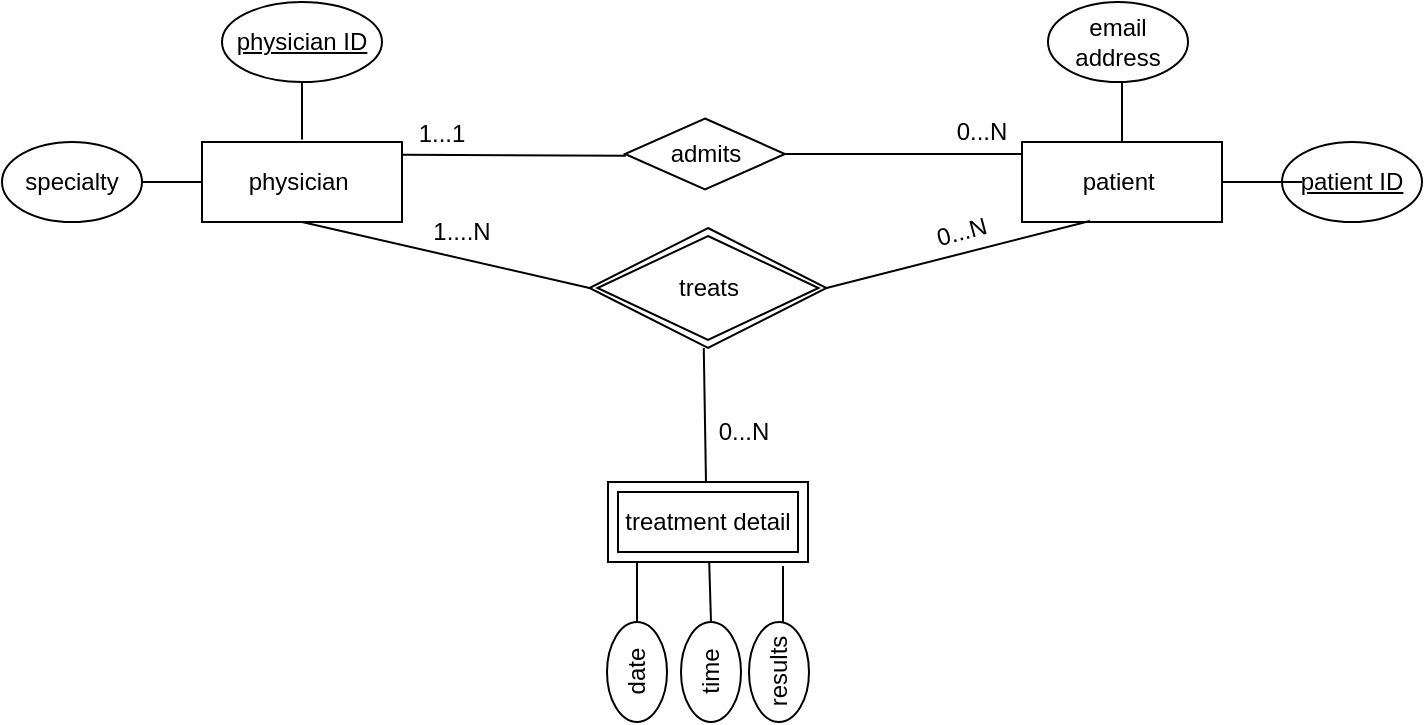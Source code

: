 <mxfile version="16.5.3" type="github">
  <diagram id="R2lEEEUBdFMjLlhIrx00" name="Page-1">
    <mxGraphModel dx="1071" dy="688" grid="1" gridSize="10" guides="1" tooltips="1" connect="1" arrows="1" fold="1" page="1" pageScale="1" pageWidth="850" pageHeight="1100" math="0" shadow="0" extFonts="Permanent Marker^https://fonts.googleapis.com/css?family=Permanent+Marker">
      <root>
        <mxCell id="0" />
        <mxCell id="1" parent="0" />
        <mxCell id="fERCEWIXjoUG0clLVFIn-1" value="physician&amp;nbsp;" style="rounded=0;whiteSpace=wrap;html=1;" vertex="1" parent="1">
          <mxGeometry x="150" y="90" width="100" height="40" as="geometry" />
        </mxCell>
        <mxCell id="fERCEWIXjoUG0clLVFIn-2" value="" style="endArrow=none;html=1;rounded=0;exitX=0;exitY=0.5;exitDx=0;exitDy=0;" edge="1" parent="1" source="fERCEWIXjoUG0clLVFIn-1">
          <mxGeometry width="50" height="50" relative="1" as="geometry">
            <mxPoint x="130" y="118" as="sourcePoint" />
            <mxPoint x="120" y="110" as="targetPoint" />
          </mxGeometry>
        </mxCell>
        <mxCell id="fERCEWIXjoUG0clLVFIn-4" value="" style="endArrow=none;html=1;rounded=0;" edge="1" parent="1">
          <mxGeometry width="50" height="50" relative="1" as="geometry">
            <mxPoint x="200" y="88.75" as="sourcePoint" />
            <mxPoint x="200" y="60" as="targetPoint" />
          </mxGeometry>
        </mxCell>
        <mxCell id="fERCEWIXjoUG0clLVFIn-5" value="&lt;u&gt;physician ID&lt;/u&gt;" style="ellipse;whiteSpace=wrap;html=1;" vertex="1" parent="1">
          <mxGeometry x="160" y="20" width="80" height="40" as="geometry" />
        </mxCell>
        <mxCell id="fERCEWIXjoUG0clLVFIn-6" value="specialty" style="ellipse;whiteSpace=wrap;html=1;" vertex="1" parent="1">
          <mxGeometry x="50" y="90" width="70" height="40" as="geometry" />
        </mxCell>
        <mxCell id="fERCEWIXjoUG0clLVFIn-7" value="patient&amp;nbsp;" style="rounded=0;whiteSpace=wrap;html=1;" vertex="1" parent="1">
          <mxGeometry x="560" y="90" width="100" height="40" as="geometry" />
        </mxCell>
        <mxCell id="fERCEWIXjoUG0clLVFIn-8" value="email address" style="ellipse;whiteSpace=wrap;html=1;" vertex="1" parent="1">
          <mxGeometry x="573" y="20" width="70" height="40" as="geometry" />
        </mxCell>
        <mxCell id="fERCEWIXjoUG0clLVFIn-9" value="&lt;u&gt;patient ID&lt;/u&gt;" style="ellipse;whiteSpace=wrap;html=1;" vertex="1" parent="1">
          <mxGeometry x="690" y="90" width="70" height="40" as="geometry" />
        </mxCell>
        <mxCell id="fERCEWIXjoUG0clLVFIn-12" style="edgeStyle=orthogonalEdgeStyle;rounded=0;orthogonalLoop=1;jettySize=auto;html=1;exitX=0.5;exitY=1;exitDx=0;exitDy=0;" edge="1" parent="1" source="fERCEWIXjoUG0clLVFIn-5" target="fERCEWIXjoUG0clLVFIn-5">
          <mxGeometry relative="1" as="geometry" />
        </mxCell>
        <mxCell id="fERCEWIXjoUG0clLVFIn-13" value="" style="endArrow=none;html=1;rounded=0;" edge="1" parent="1">
          <mxGeometry width="50" height="50" relative="1" as="geometry">
            <mxPoint x="660" y="110" as="sourcePoint" />
            <mxPoint x="700" y="110" as="targetPoint" />
          </mxGeometry>
        </mxCell>
        <mxCell id="fERCEWIXjoUG0clLVFIn-14" value="" style="endArrow=none;html=1;rounded=0;exitX=0.5;exitY=0;exitDx=0;exitDy=0;" edge="1" parent="1" source="fERCEWIXjoUG0clLVFIn-7">
          <mxGeometry width="50" height="50" relative="1" as="geometry">
            <mxPoint x="600" y="100" as="sourcePoint" />
            <mxPoint x="610" y="60" as="targetPoint" />
          </mxGeometry>
        </mxCell>
        <mxCell id="fERCEWIXjoUG0clLVFIn-16" value="" style="endArrow=none;html=1;rounded=0;exitX=0.25;exitY=1;exitDx=0;exitDy=0;" edge="1" parent="1">
          <mxGeometry width="50" height="50" relative="1" as="geometry">
            <mxPoint x="367.5" y="300.0" as="sourcePoint" />
            <mxPoint x="367.5" y="340" as="targetPoint" />
          </mxGeometry>
        </mxCell>
        <mxCell id="fERCEWIXjoUG0clLVFIn-17" value="date" style="ellipse;whiteSpace=wrap;html=1;rotation=-90;" vertex="1" parent="1">
          <mxGeometry x="342.5" y="340" width="50" height="30" as="geometry" />
        </mxCell>
        <mxCell id="fERCEWIXjoUG0clLVFIn-18" value="" style="endArrow=none;html=1;rounded=0;" edge="1" parent="1" source="fERCEWIXjoUG0clLVFIn-51">
          <mxGeometry width="50" height="50" relative="1" as="geometry">
            <mxPoint x="404.5" y="300.0" as="sourcePoint" />
            <mxPoint x="404.5" y="330" as="targetPoint" />
          </mxGeometry>
        </mxCell>
        <mxCell id="fERCEWIXjoUG0clLVFIn-19" value="time&lt;br&gt;" style="ellipse;whiteSpace=wrap;html=1;rotation=-90;" vertex="1" parent="1">
          <mxGeometry x="379.5" y="340" width="50" height="30" as="geometry" />
        </mxCell>
        <mxCell id="fERCEWIXjoUG0clLVFIn-20" value="" style="endArrow=none;html=1;rounded=0;exitX=0.5;exitY=1;exitDx=0;exitDy=0;" edge="1" parent="1">
          <mxGeometry width="50" height="50" relative="1" as="geometry">
            <mxPoint x="440.5" y="302.0" as="sourcePoint" />
            <mxPoint x="440.5" y="332.0" as="targetPoint" />
          </mxGeometry>
        </mxCell>
        <mxCell id="fERCEWIXjoUG0clLVFIn-21" value="results" style="ellipse;whiteSpace=wrap;html=1;rotation=-90;" vertex="1" parent="1">
          <mxGeometry x="413.5" y="340" width="50" height="30" as="geometry" />
        </mxCell>
        <mxCell id="fERCEWIXjoUG0clLVFIn-30" value="" style="endArrow=none;html=1;rounded=0;" edge="1" parent="1">
          <mxGeometry relative="1" as="geometry">
            <mxPoint x="250" y="96.38" as="sourcePoint" />
            <mxPoint x="361.866" y="96.838" as="targetPoint" />
          </mxGeometry>
        </mxCell>
        <mxCell id="fERCEWIXjoUG0clLVFIn-32" value="admits" style="shape=rhombus;perimeter=rhombusPerimeter;whiteSpace=wrap;html=1;align=center;" vertex="1" parent="1">
          <mxGeometry x="361.5" y="78.25" width="80" height="35.5" as="geometry" />
        </mxCell>
        <mxCell id="fERCEWIXjoUG0clLVFIn-33" value="" style="endArrow=none;html=1;rounded=0;" edge="1" parent="1">
          <mxGeometry relative="1" as="geometry">
            <mxPoint x="440" y="96" as="sourcePoint" />
            <mxPoint x="560" y="96" as="targetPoint" />
          </mxGeometry>
        </mxCell>
        <mxCell id="fERCEWIXjoUG0clLVFIn-34" value="1...1" style="text;html=1;strokeColor=none;fillColor=none;align=center;verticalAlign=middle;whiteSpace=wrap;rounded=0;" vertex="1" parent="1">
          <mxGeometry x="240" y="70.5" width="60" height="30" as="geometry" />
        </mxCell>
        <mxCell id="fERCEWIXjoUG0clLVFIn-36" value="0...N" style="text;html=1;strokeColor=none;fillColor=none;align=center;verticalAlign=middle;whiteSpace=wrap;rounded=0;" vertex="1" parent="1">
          <mxGeometry x="510" y="69.5" width="60" height="30" as="geometry" />
        </mxCell>
        <mxCell id="fERCEWIXjoUG0clLVFIn-37" value="" style="endArrow=none;html=1;rounded=0;entryX=0.5;entryY=1;entryDx=0;entryDy=0;exitX=0;exitY=0.5;exitDx=0;exitDy=0;" edge="1" parent="1" source="fERCEWIXjoUG0clLVFIn-52" target="fERCEWIXjoUG0clLVFIn-1">
          <mxGeometry width="50" height="50" relative="1" as="geometry">
            <mxPoint x="356.5" y="205.0" as="sourcePoint" />
            <mxPoint x="280" y="180" as="targetPoint" />
          </mxGeometry>
        </mxCell>
        <mxCell id="fERCEWIXjoUG0clLVFIn-39" value="" style="endArrow=none;html=1;rounded=0;exitX=0.5;exitY=1;exitDx=0;exitDy=0;" edge="1" parent="1">
          <mxGeometry relative="1" as="geometry">
            <mxPoint x="400.88" y="193.0" as="sourcePoint" />
            <mxPoint x="402.047" y="263.0" as="targetPoint" />
          </mxGeometry>
        </mxCell>
        <mxCell id="fERCEWIXjoUG0clLVFIn-40" value="" style="endArrow=none;html=1;rounded=0;exitX=1;exitY=0.5;exitDx=0;exitDy=0;entryX=0.34;entryY=0.987;entryDx=0;entryDy=0;entryPerimeter=0;" edge="1" parent="1" source="fERCEWIXjoUG0clLVFIn-52" target="fERCEWIXjoUG0clLVFIn-7">
          <mxGeometry relative="1" as="geometry">
            <mxPoint x="446.5" y="205.0" as="sourcePoint" />
            <mxPoint x="610" y="200" as="targetPoint" />
          </mxGeometry>
        </mxCell>
        <mxCell id="fERCEWIXjoUG0clLVFIn-41" value="0...N" style="text;html=1;strokeColor=none;fillColor=none;align=center;verticalAlign=middle;whiteSpace=wrap;rounded=0;rotation=-15;" vertex="1" parent="1">
          <mxGeometry x="500" y="120" width="60" height="30" as="geometry" />
        </mxCell>
        <mxCell id="fERCEWIXjoUG0clLVFIn-42" value="1....N" style="text;html=1;strokeColor=none;fillColor=none;align=center;verticalAlign=middle;whiteSpace=wrap;rounded=0;rotation=0;" vertex="1" parent="1">
          <mxGeometry x="250" y="120" width="60" height="30" as="geometry" />
        </mxCell>
        <mxCell id="fERCEWIXjoUG0clLVFIn-43" value="0...N" style="text;html=1;strokeColor=none;fillColor=none;align=center;verticalAlign=middle;whiteSpace=wrap;rounded=0;rotation=0;" vertex="1" parent="1">
          <mxGeometry x="391" y="220" width="60" height="30" as="geometry" />
        </mxCell>
        <mxCell id="fERCEWIXjoUG0clLVFIn-51" value="treatment detail" style="shape=ext;margin=3;double=1;whiteSpace=wrap;html=1;align=center;" vertex="1" parent="1">
          <mxGeometry x="353" y="260" width="100" height="40" as="geometry" />
        </mxCell>
        <mxCell id="fERCEWIXjoUG0clLVFIn-52" value="treats" style="shape=rhombus;double=1;perimeter=rhombusPerimeter;whiteSpace=wrap;html=1;align=center;" vertex="1" parent="1">
          <mxGeometry x="343.75" y="133" width="118.5" height="60" as="geometry" />
        </mxCell>
      </root>
    </mxGraphModel>
  </diagram>
</mxfile>
